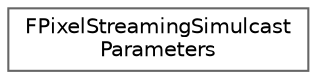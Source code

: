 digraph "Graphical Class Hierarchy"
{
 // INTERACTIVE_SVG=YES
 // LATEX_PDF_SIZE
  bgcolor="transparent";
  edge [fontname=Helvetica,fontsize=10,labelfontname=Helvetica,labelfontsize=10];
  node [fontname=Helvetica,fontsize=10,shape=box,height=0.2,width=0.4];
  rankdir="LR";
  Node0 [id="Node000000",label="FPixelStreamingSimulcast\lParameters",height=0.2,width=0.4,color="grey40", fillcolor="white", style="filled",URL="$d1/d93/structFPixelStreamingSimulcastParameters.html",tooltip="A struct representing the simulcast paramaters used by PixelStreaming."];
}
